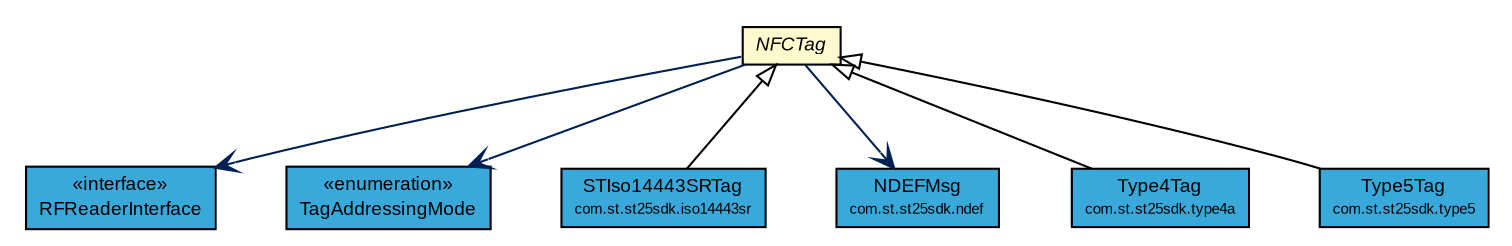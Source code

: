 #!/usr/local/bin/dot
#
# Class diagram 
# Generated by UMLGraph version R5_7_2-3-gee82a7 (http://www.umlgraph.org/)
#

digraph G {
	edge [fontname="arial",fontsize=10,labelfontname="arial",labelfontsize=10];
	node [fontname="arial",fontsize=10,shape=plaintext];
	nodesep=0.25;
	ranksep=0.5;
	// com.st.st25sdk.RFReaderInterface
	c13562 [label=<<table title="com.st.st25sdk.RFReaderInterface" border="0" cellborder="1" cellspacing="0" cellpadding="2" port="p" bgcolor="#39a9dc" href="./RFReaderInterface.html">
		<tr><td><table border="0" cellspacing="0" cellpadding="1">
<tr><td align="center" balign="center"> &#171;interface&#187; </td></tr>
<tr><td align="center" balign="center"> RFReaderInterface </td></tr>
		</table></td></tr>
		</table>>, URL="./RFReaderInterface.html", fontname="arial", fontcolor="black", fontsize=9.0];
	// com.st.st25sdk.NFCTag
	c13566 [label=<<table title="com.st.st25sdk.NFCTag" border="0" cellborder="1" cellspacing="0" cellpadding="2" port="p" bgcolor="lemonChiffon" href="./NFCTag.html">
		<tr><td><table border="0" cellspacing="0" cellpadding="1">
<tr><td align="center" balign="center"><font face="arial italic"> NFCTag </font></td></tr>
		</table></td></tr>
		</table>>, URL="./NFCTag.html", fontname="arial", fontcolor="black", fontsize=9.0];
	// com.st.st25sdk.NFCTag.TagAddressingMode
	c13567 [label=<<table title="com.st.st25sdk.NFCTag.TagAddressingMode" border="0" cellborder="1" cellspacing="0" cellpadding="2" port="p" bgcolor="#39a9dc" href="./NFCTag.TagAddressingMode.html">
		<tr><td><table border="0" cellspacing="0" cellpadding="1">
<tr><td align="center" balign="center"> &#171;enumeration&#187; </td></tr>
<tr><td align="center" balign="center"> TagAddressingMode </td></tr>
		</table></td></tr>
		</table>>, URL="./NFCTag.TagAddressingMode.html", fontname="arial", fontcolor="black", fontsize=9.0];
	// com.st.st25sdk.iso14443sr.STIso14443SRTag
	c13609 [label=<<table title="com.st.st25sdk.iso14443sr.STIso14443SRTag" border="0" cellborder="1" cellspacing="0" cellpadding="2" port="p" bgcolor="#39a9dc" href="./iso14443sr/STIso14443SRTag.html">
		<tr><td><table border="0" cellspacing="0" cellpadding="1">
<tr><td align="center" balign="center"> STIso14443SRTag </td></tr>
<tr><td align="center" balign="center"><font point-size="7.0"> com.st.st25sdk.iso14443sr </font></td></tr>
		</table></td></tr>
		</table>>, URL="./iso14443sr/STIso14443SRTag.html", fontname="arial", fontcolor="black", fontsize=9.0];
	// com.st.st25sdk.ndef.NDEFMsg
	c13629 [label=<<table title="com.st.st25sdk.ndef.NDEFMsg" border="0" cellborder="1" cellspacing="0" cellpadding="2" port="p" bgcolor="#39a9dc" href="./ndef/NDEFMsg.html">
		<tr><td><table border="0" cellspacing="0" cellpadding="1">
<tr><td align="center" balign="center"> NDEFMsg </td></tr>
<tr><td align="center" balign="center"><font point-size="7.0"> com.st.st25sdk.ndef </font></td></tr>
		</table></td></tr>
		</table>>, URL="./ndef/NDEFMsg.html", fontname="arial", fontcolor="black", fontsize=9.0];
	// com.st.st25sdk.type4a.Type4Tag
	c13638 [label=<<table title="com.st.st25sdk.type4a.Type4Tag" border="0" cellborder="1" cellspacing="0" cellpadding="2" port="p" bgcolor="#39a9dc" href="./type4a/Type4Tag.html">
		<tr><td><table border="0" cellspacing="0" cellpadding="1">
<tr><td align="center" balign="center"> Type4Tag </td></tr>
<tr><td align="center" balign="center"><font point-size="7.0"> com.st.st25sdk.type4a </font></td></tr>
		</table></td></tr>
		</table>>, URL="./type4a/Type4Tag.html", fontname="arial", fontcolor="black", fontsize=9.0];
	// com.st.st25sdk.type5.Type5Tag
	c13675 [label=<<table title="com.st.st25sdk.type5.Type5Tag" border="0" cellborder="1" cellspacing="0" cellpadding="2" port="p" bgcolor="#39a9dc" href="./type5/Type5Tag.html">
		<tr><td><table border="0" cellspacing="0" cellpadding="1">
<tr><td align="center" balign="center"> Type5Tag </td></tr>
<tr><td align="center" balign="center"><font point-size="7.0"> com.st.st25sdk.type5 </font></td></tr>
		</table></td></tr>
		</table>>, URL="./type5/Type5Tag.html", fontname="arial", fontcolor="black", fontsize=9.0];
	//com.st.st25sdk.iso14443sr.STIso14443SRTag extends com.st.st25sdk.NFCTag
	c13566:p -> c13609:p [dir=back,arrowtail=empty];
	//com.st.st25sdk.type4a.Type4Tag extends com.st.st25sdk.NFCTag
	c13566:p -> c13638:p [dir=back,arrowtail=empty];
	//com.st.st25sdk.type5.Type5Tag extends com.st.st25sdk.NFCTag
	c13566:p -> c13675:p [dir=back,arrowtail=empty];
	// com.st.st25sdk.NFCTag NAVASSOC com.st.st25sdk.RFReaderInterface
	c13566:p -> c13562:p [taillabel="", label="", headlabel="", fontname="arial", fontcolor="#002052", fontsize=10.0, color="#002052", arrowhead=open];
	// com.st.st25sdk.NFCTag NAVASSOC com.st.st25sdk.NFCTag.TagAddressingMode
	c13566:p -> c13567:p [taillabel="", label="", headlabel="", fontname="arial", fontcolor="#002052", fontsize=10.0, color="#002052", arrowhead=open];
	// com.st.st25sdk.NFCTag NAVASSOC com.st.st25sdk.ndef.NDEFMsg
	c13566:p -> c13629:p [taillabel="", label="", headlabel="", fontname="arial", fontcolor="#002052", fontsize=10.0, color="#002052", arrowhead=open];
}

